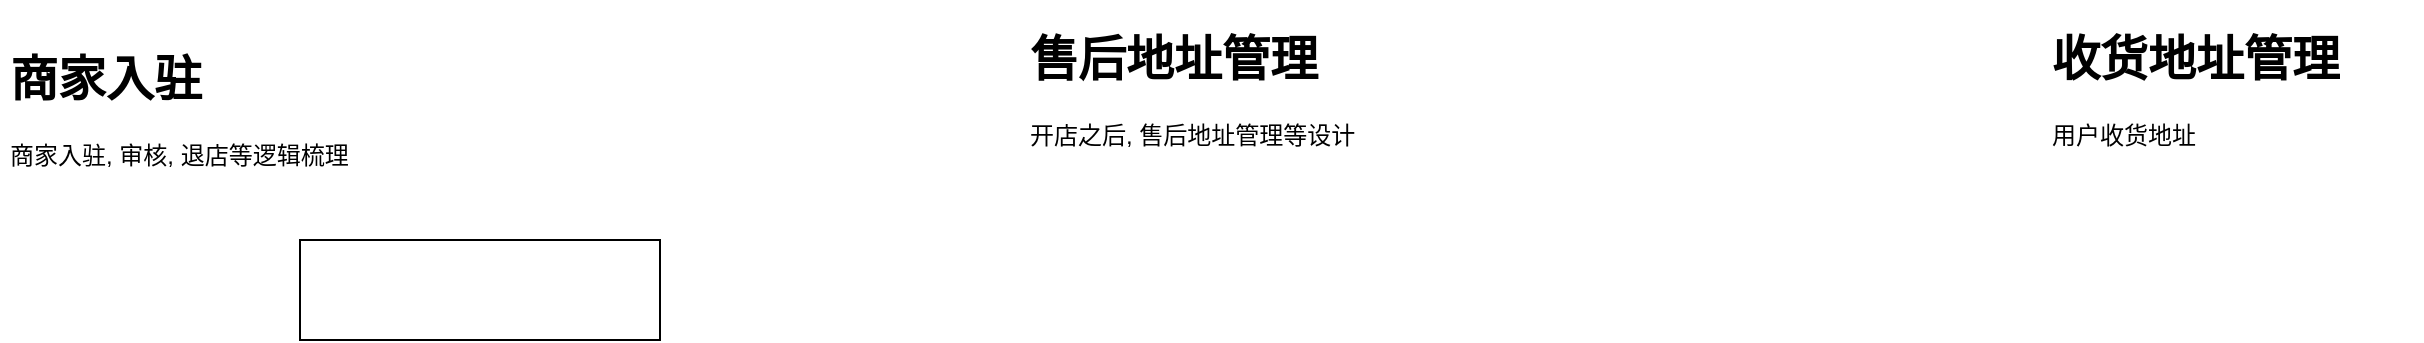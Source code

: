 <mxfile version="14.6.11" type="github">
  <diagram id="xL5Nmr-esy2804ZCpAjE" name="第 1 页">
    <mxGraphModel dx="946" dy="590" grid="1" gridSize="10" guides="1" tooltips="1" connect="1" arrows="1" fold="1" page="1" pageScale="1" pageWidth="827" pageHeight="1169" math="0" shadow="0">
      <root>
        <mxCell id="0" />
        <mxCell id="1" parent="0" />
        <mxCell id="Aki6pbfYvo70P3W0XVMl-2" value="" style="rounded=0;whiteSpace=wrap;html=1;" vertex="1" parent="1">
          <mxGeometry x="180" y="130" width="180" height="50" as="geometry" />
        </mxCell>
        <mxCell id="Aki6pbfYvo70P3W0XVMl-3" value="&lt;h1&gt;商家入驻&lt;/h1&gt;&lt;div&gt;商家入驻, 审核, 退店等逻辑梳理&lt;/div&gt;" style="text;html=1;strokeColor=none;fillColor=none;spacing=5;spacingTop=-20;whiteSpace=wrap;overflow=hidden;rounded=0;" vertex="1" parent="1">
          <mxGeometry x="30" y="30" width="190" height="120" as="geometry" />
        </mxCell>
        <mxCell id="Aki6pbfYvo70P3W0XVMl-4" value="&lt;h1&gt;售后地址管理&lt;/h1&gt;&lt;div&gt;开店之后, 售后地址管理等设计&lt;/div&gt;" style="text;html=1;strokeColor=none;fillColor=none;spacing=5;spacingTop=-20;whiteSpace=wrap;overflow=hidden;rounded=0;" vertex="1" parent="1">
          <mxGeometry x="540" y="20" width="190" height="120" as="geometry" />
        </mxCell>
        <mxCell id="Aki6pbfYvo70P3W0XVMl-5" value="&lt;h1&gt;收货地址管理&lt;/h1&gt;&lt;div&gt;用户收货地址&lt;/div&gt;" style="text;html=1;strokeColor=none;fillColor=none;spacing=5;spacingTop=-20;whiteSpace=wrap;overflow=hidden;rounded=0;" vertex="1" parent="1">
          <mxGeometry x="1051" y="20" width="190" height="120" as="geometry" />
        </mxCell>
      </root>
    </mxGraphModel>
  </diagram>
</mxfile>
